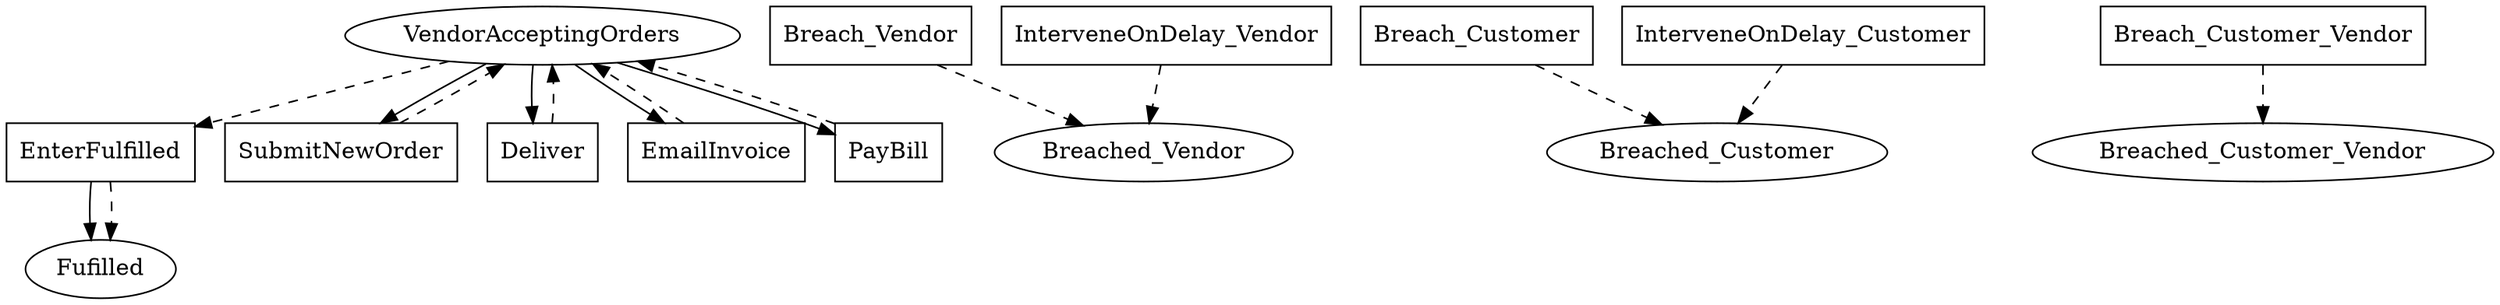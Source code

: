 // THIS IS A GENERATED FILE. DO NOT EDIT.

digraph Master_Sales_Agreement {    
    Fulfilled[label=Fufilled];
    VendorAcceptingOrders[label=VendorAcceptingOrders];
	Breached_Vendor[label=Breached_Vendor];
	Breached_Customer[label=Breached_Customer];
	Breached_Customer_Vendor[label=Breached_Customer_Vendor]
    
    EnterFulfilled[label=EnterFufilled,shape=box]; 
    SubmitNewOrder[label=SubmitNewOrder,shape=box];
	Deliver[label=Deliver,shape=box];
	EmailInvoice[label=EmailInvoice,shape=box];
	PayBill[label=PayBill,shape=box];
	EnterFulfilled[label=EnterFulfilled,shape=box];
	Breach_Vendor[label=Breach_Vendor,shape=box];
	Breach_Customer[label=Breach_Customer,shape=box];
	Breach_Customer_Vendor[label=Breach_Customer_Vendor,shape=box];
	InterveneOnDelay_Customer[label=InterveneOnDelay_Customer,shape=box];
	InterveneOnDelay_Vendor[label=InterveneOnDelay_Vendor,shape=box]    
    
    EnterFulfilled -> Fulfilled;
    
    VendorAcceptingOrders -> SubmitNewOrder;
	VendorAcceptingOrders -> EnterFulfilled [style=dashed];
	VendorAcceptingOrders -> Deliver;
	VendorAcceptingOrders -> EmailInvoice;
	VendorAcceptingOrders -> PayBill
    
    SubmitNewOrder -> VendorAcceptingOrders [style=dashed];
	Deliver -> VendorAcceptingOrders [style=dashed];
	EmailInvoice -> VendorAcceptingOrders [style=dashed];
	PayBill -> VendorAcceptingOrders [style=dashed];
	EnterFulfilled -> Fulfilled [style=dashed];
	Breach_Vendor -> Breached_Vendor [style=dashed];
	Breach_Customer -> Breached_Customer [style=dashed];
	Breach_Customer_Vendor -> Breached_Customer_Vendor [style=dashed];
	InterveneOnDelay_Customer -> Breached_Customer [style=dashed];
	InterveneOnDelay_Vendor -> Breached_Vendor [style=dashed];
	     
    
       
}